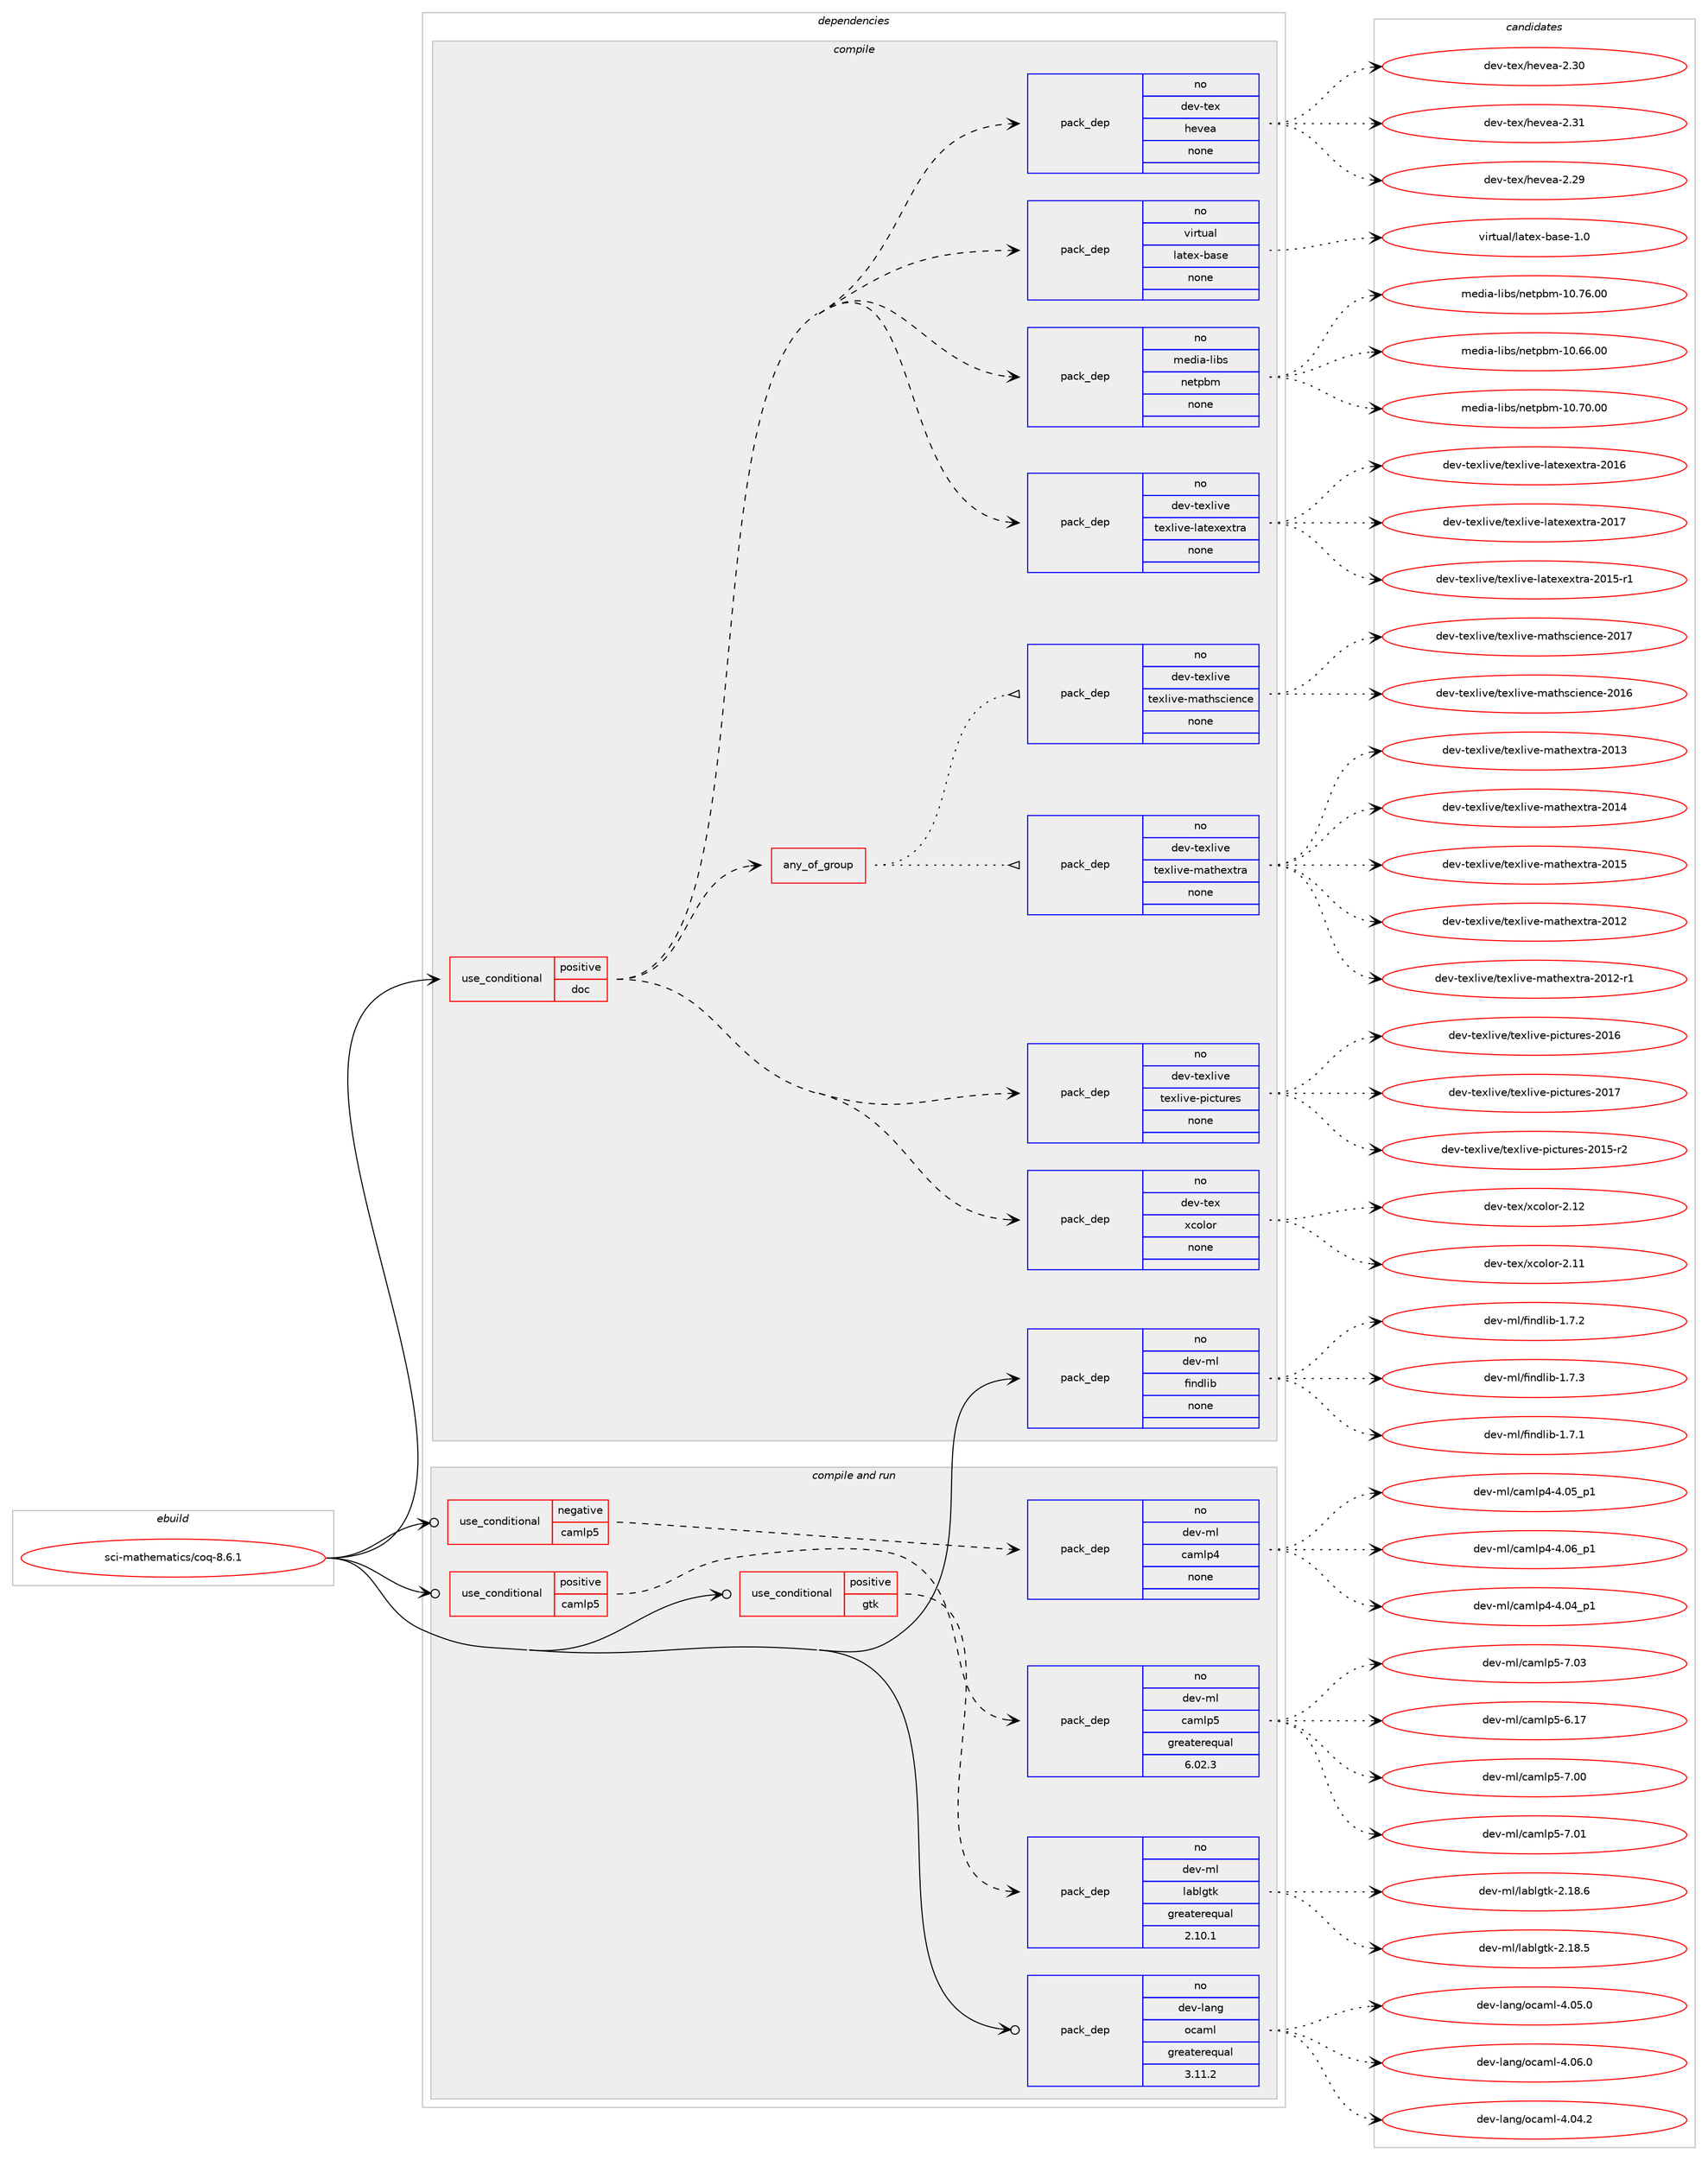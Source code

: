 digraph prolog {

# *************
# Graph options
# *************

newrank=true;
concentrate=true;
compound=true;
graph [rankdir=LR,fontname=Helvetica,fontsize=10,ranksep=1.5];#, ranksep=2.5, nodesep=0.2];
edge  [arrowhead=vee];
node  [fontname=Helvetica,fontsize=10];

# **********
# The ebuild
# **********

subgraph cluster_leftcol {
color=gray;
rank=same;
label=<<i>ebuild</i>>;
id [label="sci-mathematics/coq-8.6.1", color=red, width=4, href="../sci-mathematics/coq-8.6.1.svg"];
}

# ****************
# The dependencies
# ****************

subgraph cluster_midcol {
color=gray;
label=<<i>dependencies</i>>;
subgraph cluster_compile {
fillcolor="#eeeeee";
style=filled;
label=<<i>compile</i>>;
subgraph cond111279 {
dependency454834 [label=<<TABLE BORDER="0" CELLBORDER="1" CELLSPACING="0" CELLPADDING="4"><TR><TD ROWSPAN="3" CELLPADDING="10">use_conditional</TD></TR><TR><TD>positive</TD></TR><TR><TD>doc</TD></TR></TABLE>>, shape=none, color=red];
subgraph pack335605 {
dependency454835 [label=<<TABLE BORDER="0" CELLBORDER="1" CELLSPACING="0" CELLPADDING="4" WIDTH="220"><TR><TD ROWSPAN="6" CELLPADDING="30">pack_dep</TD></TR><TR><TD WIDTH="110">no</TD></TR><TR><TD>media-libs</TD></TR><TR><TD>netpbm</TD></TR><TR><TD>none</TD></TR><TR><TD></TD></TR></TABLE>>, shape=none, color=blue];
}
dependency454834:e -> dependency454835:w [weight=20,style="dashed",arrowhead="vee"];
subgraph pack335606 {
dependency454836 [label=<<TABLE BORDER="0" CELLBORDER="1" CELLSPACING="0" CELLPADDING="4" WIDTH="220"><TR><TD ROWSPAN="6" CELLPADDING="30">pack_dep</TD></TR><TR><TD WIDTH="110">no</TD></TR><TR><TD>virtual</TD></TR><TR><TD>latex-base</TD></TR><TR><TD>none</TD></TR><TR><TD></TD></TR></TABLE>>, shape=none, color=blue];
}
dependency454834:e -> dependency454836:w [weight=20,style="dashed",arrowhead="vee"];
subgraph pack335607 {
dependency454837 [label=<<TABLE BORDER="0" CELLBORDER="1" CELLSPACING="0" CELLPADDING="4" WIDTH="220"><TR><TD ROWSPAN="6" CELLPADDING="30">pack_dep</TD></TR><TR><TD WIDTH="110">no</TD></TR><TR><TD>dev-tex</TD></TR><TR><TD>hevea</TD></TR><TR><TD>none</TD></TR><TR><TD></TD></TR></TABLE>>, shape=none, color=blue];
}
dependency454834:e -> dependency454837:w [weight=20,style="dashed",arrowhead="vee"];
subgraph pack335608 {
dependency454838 [label=<<TABLE BORDER="0" CELLBORDER="1" CELLSPACING="0" CELLPADDING="4" WIDTH="220"><TR><TD ROWSPAN="6" CELLPADDING="30">pack_dep</TD></TR><TR><TD WIDTH="110">no</TD></TR><TR><TD>dev-tex</TD></TR><TR><TD>xcolor</TD></TR><TR><TD>none</TD></TR><TR><TD></TD></TR></TABLE>>, shape=none, color=blue];
}
dependency454834:e -> dependency454838:w [weight=20,style="dashed",arrowhead="vee"];
subgraph pack335609 {
dependency454839 [label=<<TABLE BORDER="0" CELLBORDER="1" CELLSPACING="0" CELLPADDING="4" WIDTH="220"><TR><TD ROWSPAN="6" CELLPADDING="30">pack_dep</TD></TR><TR><TD WIDTH="110">no</TD></TR><TR><TD>dev-texlive</TD></TR><TR><TD>texlive-pictures</TD></TR><TR><TD>none</TD></TR><TR><TD></TD></TR></TABLE>>, shape=none, color=blue];
}
dependency454834:e -> dependency454839:w [weight=20,style="dashed",arrowhead="vee"];
subgraph any7701 {
dependency454840 [label=<<TABLE BORDER="0" CELLBORDER="1" CELLSPACING="0" CELLPADDING="4"><TR><TD CELLPADDING="10">any_of_group</TD></TR></TABLE>>, shape=none, color=red];subgraph pack335610 {
dependency454841 [label=<<TABLE BORDER="0" CELLBORDER="1" CELLSPACING="0" CELLPADDING="4" WIDTH="220"><TR><TD ROWSPAN="6" CELLPADDING="30">pack_dep</TD></TR><TR><TD WIDTH="110">no</TD></TR><TR><TD>dev-texlive</TD></TR><TR><TD>texlive-mathscience</TD></TR><TR><TD>none</TD></TR><TR><TD></TD></TR></TABLE>>, shape=none, color=blue];
}
dependency454840:e -> dependency454841:w [weight=20,style="dotted",arrowhead="oinv"];
subgraph pack335611 {
dependency454842 [label=<<TABLE BORDER="0" CELLBORDER="1" CELLSPACING="0" CELLPADDING="4" WIDTH="220"><TR><TD ROWSPAN="6" CELLPADDING="30">pack_dep</TD></TR><TR><TD WIDTH="110">no</TD></TR><TR><TD>dev-texlive</TD></TR><TR><TD>texlive-mathextra</TD></TR><TR><TD>none</TD></TR><TR><TD></TD></TR></TABLE>>, shape=none, color=blue];
}
dependency454840:e -> dependency454842:w [weight=20,style="dotted",arrowhead="oinv"];
}
dependency454834:e -> dependency454840:w [weight=20,style="dashed",arrowhead="vee"];
subgraph pack335612 {
dependency454843 [label=<<TABLE BORDER="0" CELLBORDER="1" CELLSPACING="0" CELLPADDING="4" WIDTH="220"><TR><TD ROWSPAN="6" CELLPADDING="30">pack_dep</TD></TR><TR><TD WIDTH="110">no</TD></TR><TR><TD>dev-texlive</TD></TR><TR><TD>texlive-latexextra</TD></TR><TR><TD>none</TD></TR><TR><TD></TD></TR></TABLE>>, shape=none, color=blue];
}
dependency454834:e -> dependency454843:w [weight=20,style="dashed",arrowhead="vee"];
}
id:e -> dependency454834:w [weight=20,style="solid",arrowhead="vee"];
subgraph pack335613 {
dependency454844 [label=<<TABLE BORDER="0" CELLBORDER="1" CELLSPACING="0" CELLPADDING="4" WIDTH="220"><TR><TD ROWSPAN="6" CELLPADDING="30">pack_dep</TD></TR><TR><TD WIDTH="110">no</TD></TR><TR><TD>dev-ml</TD></TR><TR><TD>findlib</TD></TR><TR><TD>none</TD></TR><TR><TD></TD></TR></TABLE>>, shape=none, color=blue];
}
id:e -> dependency454844:w [weight=20,style="solid",arrowhead="vee"];
}
subgraph cluster_compileandrun {
fillcolor="#eeeeee";
style=filled;
label=<<i>compile and run</i>>;
subgraph cond111280 {
dependency454845 [label=<<TABLE BORDER="0" CELLBORDER="1" CELLSPACING="0" CELLPADDING="4"><TR><TD ROWSPAN="3" CELLPADDING="10">use_conditional</TD></TR><TR><TD>negative</TD></TR><TR><TD>camlp5</TD></TR></TABLE>>, shape=none, color=red];
subgraph pack335614 {
dependency454846 [label=<<TABLE BORDER="0" CELLBORDER="1" CELLSPACING="0" CELLPADDING="4" WIDTH="220"><TR><TD ROWSPAN="6" CELLPADDING="30">pack_dep</TD></TR><TR><TD WIDTH="110">no</TD></TR><TR><TD>dev-ml</TD></TR><TR><TD>camlp4</TD></TR><TR><TD>none</TD></TR><TR><TD></TD></TR></TABLE>>, shape=none, color=blue];
}
dependency454845:e -> dependency454846:w [weight=20,style="dashed",arrowhead="vee"];
}
id:e -> dependency454845:w [weight=20,style="solid",arrowhead="odotvee"];
subgraph cond111281 {
dependency454847 [label=<<TABLE BORDER="0" CELLBORDER="1" CELLSPACING="0" CELLPADDING="4"><TR><TD ROWSPAN="3" CELLPADDING="10">use_conditional</TD></TR><TR><TD>positive</TD></TR><TR><TD>camlp5</TD></TR></TABLE>>, shape=none, color=red];
subgraph pack335615 {
dependency454848 [label=<<TABLE BORDER="0" CELLBORDER="1" CELLSPACING="0" CELLPADDING="4" WIDTH="220"><TR><TD ROWSPAN="6" CELLPADDING="30">pack_dep</TD></TR><TR><TD WIDTH="110">no</TD></TR><TR><TD>dev-ml</TD></TR><TR><TD>camlp5</TD></TR><TR><TD>greaterequal</TD></TR><TR><TD>6.02.3</TD></TR></TABLE>>, shape=none, color=blue];
}
dependency454847:e -> dependency454848:w [weight=20,style="dashed",arrowhead="vee"];
}
id:e -> dependency454847:w [weight=20,style="solid",arrowhead="odotvee"];
subgraph cond111282 {
dependency454849 [label=<<TABLE BORDER="0" CELLBORDER="1" CELLSPACING="0" CELLPADDING="4"><TR><TD ROWSPAN="3" CELLPADDING="10">use_conditional</TD></TR><TR><TD>positive</TD></TR><TR><TD>gtk</TD></TR></TABLE>>, shape=none, color=red];
subgraph pack335616 {
dependency454850 [label=<<TABLE BORDER="0" CELLBORDER="1" CELLSPACING="0" CELLPADDING="4" WIDTH="220"><TR><TD ROWSPAN="6" CELLPADDING="30">pack_dep</TD></TR><TR><TD WIDTH="110">no</TD></TR><TR><TD>dev-ml</TD></TR><TR><TD>lablgtk</TD></TR><TR><TD>greaterequal</TD></TR><TR><TD>2.10.1</TD></TR></TABLE>>, shape=none, color=blue];
}
dependency454849:e -> dependency454850:w [weight=20,style="dashed",arrowhead="vee"];
}
id:e -> dependency454849:w [weight=20,style="solid",arrowhead="odotvee"];
subgraph pack335617 {
dependency454851 [label=<<TABLE BORDER="0" CELLBORDER="1" CELLSPACING="0" CELLPADDING="4" WIDTH="220"><TR><TD ROWSPAN="6" CELLPADDING="30">pack_dep</TD></TR><TR><TD WIDTH="110">no</TD></TR><TR><TD>dev-lang</TD></TR><TR><TD>ocaml</TD></TR><TR><TD>greaterequal</TD></TR><TR><TD>3.11.2</TD></TR></TABLE>>, shape=none, color=blue];
}
id:e -> dependency454851:w [weight=20,style="solid",arrowhead="odotvee"];
}
subgraph cluster_run {
fillcolor="#eeeeee";
style=filled;
label=<<i>run</i>>;
}
}

# **************
# The candidates
# **************

subgraph cluster_choices {
rank=same;
color=gray;
label=<<i>candidates</i>>;

subgraph choice335605 {
color=black;
nodesep=1;
choice1091011001059745108105981154711010111611298109454948465454464848 [label="media-libs/netpbm-10.66.00", color=red, width=4,href="../media-libs/netpbm-10.66.00.svg"];
choice1091011001059745108105981154711010111611298109454948465548464848 [label="media-libs/netpbm-10.70.00", color=red, width=4,href="../media-libs/netpbm-10.70.00.svg"];
choice1091011001059745108105981154711010111611298109454948465554464848 [label="media-libs/netpbm-10.76.00", color=red, width=4,href="../media-libs/netpbm-10.76.00.svg"];
dependency454835:e -> choice1091011001059745108105981154711010111611298109454948465454464848:w [style=dotted,weight="100"];
dependency454835:e -> choice1091011001059745108105981154711010111611298109454948465548464848:w [style=dotted,weight="100"];
dependency454835:e -> choice1091011001059745108105981154711010111611298109454948465554464848:w [style=dotted,weight="100"];
}
subgraph choice335606 {
color=black;
nodesep=1;
choice11810511411611797108471089711610112045989711510145494648 [label="virtual/latex-base-1.0", color=red, width=4,href="../virtual/latex-base-1.0.svg"];
dependency454836:e -> choice11810511411611797108471089711610112045989711510145494648:w [style=dotted,weight="100"];
}
subgraph choice335607 {
color=black;
nodesep=1;
choice1001011184511610112047104101118101974550465057 [label="dev-tex/hevea-2.29", color=red, width=4,href="../dev-tex/hevea-2.29.svg"];
choice1001011184511610112047104101118101974550465148 [label="dev-tex/hevea-2.30", color=red, width=4,href="../dev-tex/hevea-2.30.svg"];
choice1001011184511610112047104101118101974550465149 [label="dev-tex/hevea-2.31", color=red, width=4,href="../dev-tex/hevea-2.31.svg"];
dependency454837:e -> choice1001011184511610112047104101118101974550465057:w [style=dotted,weight="100"];
dependency454837:e -> choice1001011184511610112047104101118101974550465148:w [style=dotted,weight="100"];
dependency454837:e -> choice1001011184511610112047104101118101974550465149:w [style=dotted,weight="100"];
}
subgraph choice335608 {
color=black;
nodesep=1;
choice1001011184511610112047120991111081111144550464949 [label="dev-tex/xcolor-2.11", color=red, width=4,href="../dev-tex/xcolor-2.11.svg"];
choice1001011184511610112047120991111081111144550464950 [label="dev-tex/xcolor-2.12", color=red, width=4,href="../dev-tex/xcolor-2.12.svg"];
dependency454838:e -> choice1001011184511610112047120991111081111144550464949:w [style=dotted,weight="100"];
dependency454838:e -> choice1001011184511610112047120991111081111144550464950:w [style=dotted,weight="100"];
}
subgraph choice335609 {
color=black;
nodesep=1;
choice1001011184511610112010810511810147116101120108105118101451121059911611711410111545504849534511450 [label="dev-texlive/texlive-pictures-2015-r2", color=red, width=4,href="../dev-texlive/texlive-pictures-2015-r2.svg"];
choice100101118451161011201081051181014711610112010810511810145112105991161171141011154550484954 [label="dev-texlive/texlive-pictures-2016", color=red, width=4,href="../dev-texlive/texlive-pictures-2016.svg"];
choice100101118451161011201081051181014711610112010810511810145112105991161171141011154550484955 [label="dev-texlive/texlive-pictures-2017", color=red, width=4,href="../dev-texlive/texlive-pictures-2017.svg"];
dependency454839:e -> choice1001011184511610112010810511810147116101120108105118101451121059911611711410111545504849534511450:w [style=dotted,weight="100"];
dependency454839:e -> choice100101118451161011201081051181014711610112010810511810145112105991161171141011154550484954:w [style=dotted,weight="100"];
dependency454839:e -> choice100101118451161011201081051181014711610112010810511810145112105991161171141011154550484955:w [style=dotted,weight="100"];
}
subgraph choice335610 {
color=black;
nodesep=1;
choice1001011184511610112010810511810147116101120108105118101451099711610411599105101110991014550484954 [label="dev-texlive/texlive-mathscience-2016", color=red, width=4,href="../dev-texlive/texlive-mathscience-2016.svg"];
choice1001011184511610112010810511810147116101120108105118101451099711610411599105101110991014550484955 [label="dev-texlive/texlive-mathscience-2017", color=red, width=4,href="../dev-texlive/texlive-mathscience-2017.svg"];
dependency454841:e -> choice1001011184511610112010810511810147116101120108105118101451099711610411599105101110991014550484954:w [style=dotted,weight="100"];
dependency454841:e -> choice1001011184511610112010810511810147116101120108105118101451099711610411599105101110991014550484955:w [style=dotted,weight="100"];
}
subgraph choice335611 {
color=black;
nodesep=1;
choice10010111845116101120108105118101471161011201081051181014510997116104101120116114974550484950 [label="dev-texlive/texlive-mathextra-2012", color=red, width=4,href="../dev-texlive/texlive-mathextra-2012.svg"];
choice100101118451161011201081051181014711610112010810511810145109971161041011201161149745504849504511449 [label="dev-texlive/texlive-mathextra-2012-r1", color=red, width=4,href="../dev-texlive/texlive-mathextra-2012-r1.svg"];
choice10010111845116101120108105118101471161011201081051181014510997116104101120116114974550484951 [label="dev-texlive/texlive-mathextra-2013", color=red, width=4,href="../dev-texlive/texlive-mathextra-2013.svg"];
choice10010111845116101120108105118101471161011201081051181014510997116104101120116114974550484952 [label="dev-texlive/texlive-mathextra-2014", color=red, width=4,href="../dev-texlive/texlive-mathextra-2014.svg"];
choice10010111845116101120108105118101471161011201081051181014510997116104101120116114974550484953 [label="dev-texlive/texlive-mathextra-2015", color=red, width=4,href="../dev-texlive/texlive-mathextra-2015.svg"];
dependency454842:e -> choice10010111845116101120108105118101471161011201081051181014510997116104101120116114974550484950:w [style=dotted,weight="100"];
dependency454842:e -> choice100101118451161011201081051181014711610112010810511810145109971161041011201161149745504849504511449:w [style=dotted,weight="100"];
dependency454842:e -> choice10010111845116101120108105118101471161011201081051181014510997116104101120116114974550484951:w [style=dotted,weight="100"];
dependency454842:e -> choice10010111845116101120108105118101471161011201081051181014510997116104101120116114974550484952:w [style=dotted,weight="100"];
dependency454842:e -> choice10010111845116101120108105118101471161011201081051181014510997116104101120116114974550484953:w [style=dotted,weight="100"];
}
subgraph choice335612 {
color=black;
nodesep=1;
choice100101118451161011201081051181014711610112010810511810145108971161011201011201161149745504849534511449 [label="dev-texlive/texlive-latexextra-2015-r1", color=red, width=4,href="../dev-texlive/texlive-latexextra-2015-r1.svg"];
choice10010111845116101120108105118101471161011201081051181014510897116101120101120116114974550484954 [label="dev-texlive/texlive-latexextra-2016", color=red, width=4,href="../dev-texlive/texlive-latexextra-2016.svg"];
choice10010111845116101120108105118101471161011201081051181014510897116101120101120116114974550484955 [label="dev-texlive/texlive-latexextra-2017", color=red, width=4,href="../dev-texlive/texlive-latexextra-2017.svg"];
dependency454843:e -> choice100101118451161011201081051181014711610112010810511810145108971161011201011201161149745504849534511449:w [style=dotted,weight="100"];
dependency454843:e -> choice10010111845116101120108105118101471161011201081051181014510897116101120101120116114974550484954:w [style=dotted,weight="100"];
dependency454843:e -> choice10010111845116101120108105118101471161011201081051181014510897116101120101120116114974550484955:w [style=dotted,weight="100"];
}
subgraph choice335613 {
color=black;
nodesep=1;
choice100101118451091084710210511010010810598454946554649 [label="dev-ml/findlib-1.7.1", color=red, width=4,href="../dev-ml/findlib-1.7.1.svg"];
choice100101118451091084710210511010010810598454946554650 [label="dev-ml/findlib-1.7.2", color=red, width=4,href="../dev-ml/findlib-1.7.2.svg"];
choice100101118451091084710210511010010810598454946554651 [label="dev-ml/findlib-1.7.3", color=red, width=4,href="../dev-ml/findlib-1.7.3.svg"];
dependency454844:e -> choice100101118451091084710210511010010810598454946554649:w [style=dotted,weight="100"];
dependency454844:e -> choice100101118451091084710210511010010810598454946554650:w [style=dotted,weight="100"];
dependency454844:e -> choice100101118451091084710210511010010810598454946554651:w [style=dotted,weight="100"];
}
subgraph choice335614 {
color=black;
nodesep=1;
choice100101118451091084799971091081125245524648529511249 [label="dev-ml/camlp4-4.04_p1", color=red, width=4,href="../dev-ml/camlp4-4.04_p1.svg"];
choice100101118451091084799971091081125245524648539511249 [label="dev-ml/camlp4-4.05_p1", color=red, width=4,href="../dev-ml/camlp4-4.05_p1.svg"];
choice100101118451091084799971091081125245524648549511249 [label="dev-ml/camlp4-4.06_p1", color=red, width=4,href="../dev-ml/camlp4-4.06_p1.svg"];
dependency454846:e -> choice100101118451091084799971091081125245524648529511249:w [style=dotted,weight="100"];
dependency454846:e -> choice100101118451091084799971091081125245524648539511249:w [style=dotted,weight="100"];
dependency454846:e -> choice100101118451091084799971091081125245524648549511249:w [style=dotted,weight="100"];
}
subgraph choice335615 {
color=black;
nodesep=1;
choice10010111845109108479997109108112534554464955 [label="dev-ml/camlp5-6.17", color=red, width=4,href="../dev-ml/camlp5-6.17.svg"];
choice10010111845109108479997109108112534555464848 [label="dev-ml/camlp5-7.00", color=red, width=4,href="../dev-ml/camlp5-7.00.svg"];
choice10010111845109108479997109108112534555464849 [label="dev-ml/camlp5-7.01", color=red, width=4,href="../dev-ml/camlp5-7.01.svg"];
choice10010111845109108479997109108112534555464851 [label="dev-ml/camlp5-7.03", color=red, width=4,href="../dev-ml/camlp5-7.03.svg"];
dependency454848:e -> choice10010111845109108479997109108112534554464955:w [style=dotted,weight="100"];
dependency454848:e -> choice10010111845109108479997109108112534555464848:w [style=dotted,weight="100"];
dependency454848:e -> choice10010111845109108479997109108112534555464849:w [style=dotted,weight="100"];
dependency454848:e -> choice10010111845109108479997109108112534555464851:w [style=dotted,weight="100"];
}
subgraph choice335616 {
color=black;
nodesep=1;
choice1001011184510910847108979810810311610745504649564653 [label="dev-ml/lablgtk-2.18.5", color=red, width=4,href="../dev-ml/lablgtk-2.18.5.svg"];
choice1001011184510910847108979810810311610745504649564654 [label="dev-ml/lablgtk-2.18.6", color=red, width=4,href="../dev-ml/lablgtk-2.18.6.svg"];
dependency454850:e -> choice1001011184510910847108979810810311610745504649564653:w [style=dotted,weight="100"];
dependency454850:e -> choice1001011184510910847108979810810311610745504649564654:w [style=dotted,weight="100"];
}
subgraph choice335617 {
color=black;
nodesep=1;
choice100101118451089711010347111999710910845524648524650 [label="dev-lang/ocaml-4.04.2", color=red, width=4,href="../dev-lang/ocaml-4.04.2.svg"];
choice100101118451089711010347111999710910845524648534648 [label="dev-lang/ocaml-4.05.0", color=red, width=4,href="../dev-lang/ocaml-4.05.0.svg"];
choice100101118451089711010347111999710910845524648544648 [label="dev-lang/ocaml-4.06.0", color=red, width=4,href="../dev-lang/ocaml-4.06.0.svg"];
dependency454851:e -> choice100101118451089711010347111999710910845524648524650:w [style=dotted,weight="100"];
dependency454851:e -> choice100101118451089711010347111999710910845524648534648:w [style=dotted,weight="100"];
dependency454851:e -> choice100101118451089711010347111999710910845524648544648:w [style=dotted,weight="100"];
}
}

}
